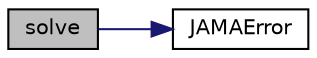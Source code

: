 digraph "solve"
{
  edge [fontname="Helvetica",fontsize="10",labelfontname="Helvetica",labelfontsize="10"];
  node [fontname="Helvetica",fontsize="10",shape=record];
  rankdir="LR";
  Node7 [label="solve",height=0.2,width=0.4,color="black", fillcolor="grey75", style="filled", fontcolor="black"];
  Node7 -> Node8 [color="midnightblue",fontsize="10",style="solid",fontname="Helvetica"];
  Node8 [label="JAMAError",height=0.2,width=0.4,color="black", fillcolor="white", style="filled",URL="$_error_8php.html#af960a0136a47014d759a196365858fe4"];
}
